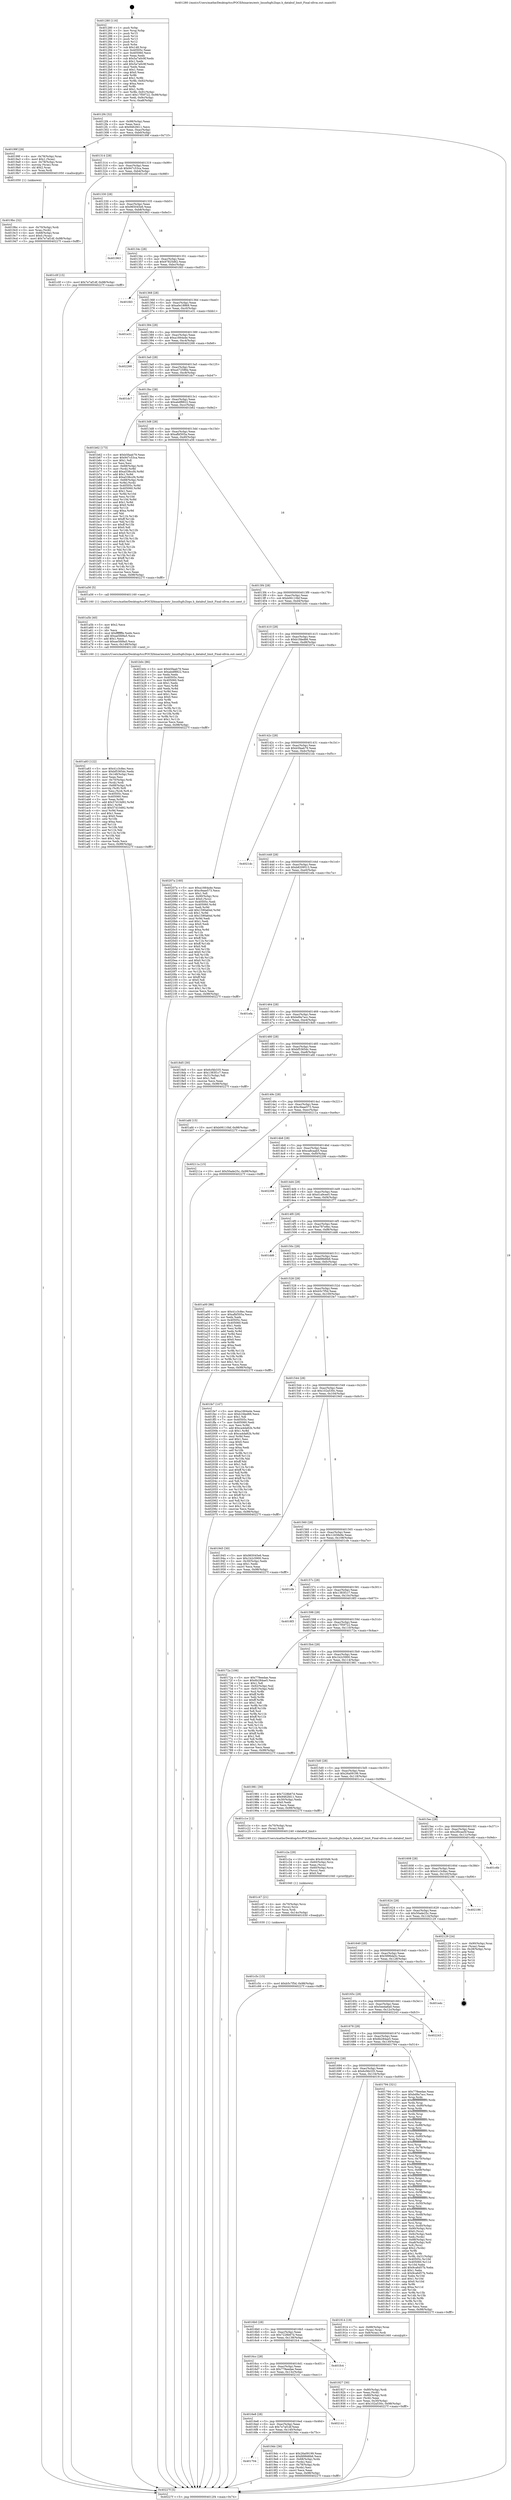 digraph "0x401280" {
  label = "0x401280 (/mnt/c/Users/mathe/Desktop/tcc/POCII/binaries/extr_linuxfsgfs2lops.h_databuf_limit_Final-ollvm.out::main(0))"
  labelloc = "t"
  node[shape=record]

  Entry [label="",width=0.3,height=0.3,shape=circle,fillcolor=black,style=filled]
  "0x4012f4" [label="{
     0x4012f4 [32]\l
     | [instrs]\l
     &nbsp;&nbsp;0x4012f4 \<+6\>: mov -0x98(%rbp),%eax\l
     &nbsp;&nbsp;0x4012fa \<+2\>: mov %eax,%ecx\l
     &nbsp;&nbsp;0x4012fc \<+6\>: sub $0x9462fd11,%ecx\l
     &nbsp;&nbsp;0x401302 \<+6\>: mov %eax,-0xac(%rbp)\l
     &nbsp;&nbsp;0x401308 \<+6\>: mov %ecx,-0xb0(%rbp)\l
     &nbsp;&nbsp;0x40130e \<+6\>: je 000000000040199f \<main+0x71f\>\l
  }"]
  "0x40199f" [label="{
     0x40199f [29]\l
     | [instrs]\l
     &nbsp;&nbsp;0x40199f \<+4\>: mov -0x78(%rbp),%rax\l
     &nbsp;&nbsp;0x4019a3 \<+6\>: movl $0x1,(%rax)\l
     &nbsp;&nbsp;0x4019a9 \<+4\>: mov -0x78(%rbp),%rax\l
     &nbsp;&nbsp;0x4019ad \<+3\>: movslq (%rax),%rax\l
     &nbsp;&nbsp;0x4019b0 \<+4\>: shl $0x2,%rax\l
     &nbsp;&nbsp;0x4019b4 \<+3\>: mov %rax,%rdi\l
     &nbsp;&nbsp;0x4019b7 \<+5\>: call 0000000000401050 \<malloc@plt\>\l
     | [calls]\l
     &nbsp;&nbsp;0x401050 \{1\} (unknown)\l
  }"]
  "0x401314" [label="{
     0x401314 [28]\l
     | [instrs]\l
     &nbsp;&nbsp;0x401314 \<+5\>: jmp 0000000000401319 \<main+0x99\>\l
     &nbsp;&nbsp;0x401319 \<+6\>: mov -0xac(%rbp),%eax\l
     &nbsp;&nbsp;0x40131f \<+5\>: sub $0x947c53ca,%eax\l
     &nbsp;&nbsp;0x401324 \<+6\>: mov %eax,-0xb4(%rbp)\l
     &nbsp;&nbsp;0x40132a \<+6\>: je 0000000000401c0f \<main+0x98f\>\l
  }"]
  Exit [label="",width=0.3,height=0.3,shape=circle,fillcolor=black,style=filled,peripheries=2]
  "0x401c0f" [label="{
     0x401c0f [15]\l
     | [instrs]\l
     &nbsp;&nbsp;0x401c0f \<+10\>: movl $0x7e7af1df,-0x98(%rbp)\l
     &nbsp;&nbsp;0x401c19 \<+5\>: jmp 000000000040227f \<main+0xfff\>\l
  }"]
  "0x401330" [label="{
     0x401330 [28]\l
     | [instrs]\l
     &nbsp;&nbsp;0x401330 \<+5\>: jmp 0000000000401335 \<main+0xb5\>\l
     &nbsp;&nbsp;0x401335 \<+6\>: mov -0xac(%rbp),%eax\l
     &nbsp;&nbsp;0x40133b \<+5\>: sub $0x965045e6,%eax\l
     &nbsp;&nbsp;0x401340 \<+6\>: mov %eax,-0xb8(%rbp)\l
     &nbsp;&nbsp;0x401346 \<+6\>: je 0000000000401963 \<main+0x6e3\>\l
  }"]
  "0x401c5c" [label="{
     0x401c5c [15]\l
     | [instrs]\l
     &nbsp;&nbsp;0x401c5c \<+10\>: movl $0xb5c7f5d,-0x98(%rbp)\l
     &nbsp;&nbsp;0x401c66 \<+5\>: jmp 000000000040227f \<main+0xfff\>\l
  }"]
  "0x401963" [label="{
     0x401963\l
  }", style=dashed]
  "0x40134c" [label="{
     0x40134c [28]\l
     | [instrs]\l
     &nbsp;&nbsp;0x40134c \<+5\>: jmp 0000000000401351 \<main+0xd1\>\l
     &nbsp;&nbsp;0x401351 \<+6\>: mov -0xac(%rbp),%eax\l
     &nbsp;&nbsp;0x401357 \<+5\>: sub $0x97825d62,%eax\l
     &nbsp;&nbsp;0x40135c \<+6\>: mov %eax,-0xbc(%rbp)\l
     &nbsp;&nbsp;0x401362 \<+6\>: je 0000000000401fd3 \<main+0xd53\>\l
  }"]
  "0x401c47" [label="{
     0x401c47 [21]\l
     | [instrs]\l
     &nbsp;&nbsp;0x401c47 \<+4\>: mov -0x70(%rbp),%rcx\l
     &nbsp;&nbsp;0x401c4b \<+3\>: mov (%rcx),%rcx\l
     &nbsp;&nbsp;0x401c4e \<+3\>: mov %rcx,%rdi\l
     &nbsp;&nbsp;0x401c51 \<+6\>: mov %eax,-0x14c(%rbp)\l
     &nbsp;&nbsp;0x401c57 \<+5\>: call 0000000000401030 \<free@plt\>\l
     | [calls]\l
     &nbsp;&nbsp;0x401030 \{1\} (unknown)\l
  }"]
  "0x401fd3" [label="{
     0x401fd3\l
  }", style=dashed]
  "0x401368" [label="{
     0x401368 [28]\l
     | [instrs]\l
     &nbsp;&nbsp;0x401368 \<+5\>: jmp 000000000040136d \<main+0xed\>\l
     &nbsp;&nbsp;0x40136d \<+6\>: mov -0xac(%rbp),%eax\l
     &nbsp;&nbsp;0x401373 \<+5\>: sub $0xa0e18869,%eax\l
     &nbsp;&nbsp;0x401378 \<+6\>: mov %eax,-0xc0(%rbp)\l
     &nbsp;&nbsp;0x40137e \<+6\>: je 0000000000401e31 \<main+0xbb1\>\l
  }"]
  "0x401c2a" [label="{
     0x401c2a [29]\l
     | [instrs]\l
     &nbsp;&nbsp;0x401c2a \<+10\>: movabs $0x4030d6,%rdi\l
     &nbsp;&nbsp;0x401c34 \<+4\>: mov -0x60(%rbp),%rcx\l
     &nbsp;&nbsp;0x401c38 \<+2\>: mov %eax,(%rcx)\l
     &nbsp;&nbsp;0x401c3a \<+4\>: mov -0x60(%rbp),%rcx\l
     &nbsp;&nbsp;0x401c3e \<+2\>: mov (%rcx),%esi\l
     &nbsp;&nbsp;0x401c40 \<+2\>: mov $0x0,%al\l
     &nbsp;&nbsp;0x401c42 \<+5\>: call 0000000000401040 \<printf@plt\>\l
     | [calls]\l
     &nbsp;&nbsp;0x401040 \{1\} (unknown)\l
  }"]
  "0x401e31" [label="{
     0x401e31\l
  }", style=dashed]
  "0x401384" [label="{
     0x401384 [28]\l
     | [instrs]\l
     &nbsp;&nbsp;0x401384 \<+5\>: jmp 0000000000401389 \<main+0x109\>\l
     &nbsp;&nbsp;0x401389 \<+6\>: mov -0xac(%rbp),%eax\l
     &nbsp;&nbsp;0x40138f \<+5\>: sub $0xa1664a4e,%eax\l
     &nbsp;&nbsp;0x401394 \<+6\>: mov %eax,-0xc4(%rbp)\l
     &nbsp;&nbsp;0x40139a \<+6\>: je 0000000000402268 \<main+0xfe8\>\l
  }"]
  "0x401a83" [label="{
     0x401a83 [122]\l
     | [instrs]\l
     &nbsp;&nbsp;0x401a83 \<+5\>: mov $0x41c3c8ec,%ecx\l
     &nbsp;&nbsp;0x401a88 \<+5\>: mov $0xbf5365dc,%edx\l
     &nbsp;&nbsp;0x401a8d \<+6\>: mov -0x148(%rbp),%esi\l
     &nbsp;&nbsp;0x401a93 \<+3\>: imul %eax,%esi\l
     &nbsp;&nbsp;0x401a96 \<+4\>: mov -0x70(%rbp),%rdi\l
     &nbsp;&nbsp;0x401a9a \<+3\>: mov (%rdi),%rdi\l
     &nbsp;&nbsp;0x401a9d \<+4\>: mov -0x68(%rbp),%r8\l
     &nbsp;&nbsp;0x401aa1 \<+3\>: movslq (%r8),%r8\l
     &nbsp;&nbsp;0x401aa4 \<+4\>: mov %esi,(%rdi,%r8,4)\l
     &nbsp;&nbsp;0x401aa8 \<+7\>: mov 0x40505c,%eax\l
     &nbsp;&nbsp;0x401aaf \<+7\>: mov 0x405060,%esi\l
     &nbsp;&nbsp;0x401ab6 \<+3\>: mov %eax,%r9d\l
     &nbsp;&nbsp;0x401ab9 \<+7\>: add $0x57d10d92,%r9d\l
     &nbsp;&nbsp;0x401ac0 \<+4\>: sub $0x1,%r9d\l
     &nbsp;&nbsp;0x401ac4 \<+7\>: sub $0x57d10d92,%r9d\l
     &nbsp;&nbsp;0x401acb \<+4\>: imul %r9d,%eax\l
     &nbsp;&nbsp;0x401acf \<+3\>: and $0x1,%eax\l
     &nbsp;&nbsp;0x401ad2 \<+3\>: cmp $0x0,%eax\l
     &nbsp;&nbsp;0x401ad5 \<+4\>: sete %r10b\l
     &nbsp;&nbsp;0x401ad9 \<+3\>: cmp $0xa,%esi\l
     &nbsp;&nbsp;0x401adc \<+4\>: setl %r11b\l
     &nbsp;&nbsp;0x401ae0 \<+3\>: mov %r10b,%bl\l
     &nbsp;&nbsp;0x401ae3 \<+3\>: and %r11b,%bl\l
     &nbsp;&nbsp;0x401ae6 \<+3\>: xor %r11b,%r10b\l
     &nbsp;&nbsp;0x401ae9 \<+3\>: or %r10b,%bl\l
     &nbsp;&nbsp;0x401aec \<+3\>: test $0x1,%bl\l
     &nbsp;&nbsp;0x401aef \<+3\>: cmovne %edx,%ecx\l
     &nbsp;&nbsp;0x401af2 \<+6\>: mov %ecx,-0x98(%rbp)\l
     &nbsp;&nbsp;0x401af8 \<+5\>: jmp 000000000040227f \<main+0xfff\>\l
  }"]
  "0x402268" [label="{
     0x402268\l
  }", style=dashed]
  "0x4013a0" [label="{
     0x4013a0 [28]\l
     | [instrs]\l
     &nbsp;&nbsp;0x4013a0 \<+5\>: jmp 00000000004013a5 \<main+0x125\>\l
     &nbsp;&nbsp;0x4013a5 \<+6\>: mov -0xac(%rbp),%eax\l
     &nbsp;&nbsp;0x4013ab \<+5\>: sub $0xa472586e,%eax\l
     &nbsp;&nbsp;0x4013b0 \<+6\>: mov %eax,-0xc8(%rbp)\l
     &nbsp;&nbsp;0x4013b6 \<+6\>: je 0000000000401dc7 \<main+0xb47\>\l
  }"]
  "0x401a5b" [label="{
     0x401a5b [40]\l
     | [instrs]\l
     &nbsp;&nbsp;0x401a5b \<+5\>: mov $0x2,%ecx\l
     &nbsp;&nbsp;0x401a60 \<+1\>: cltd\l
     &nbsp;&nbsp;0x401a61 \<+2\>: idiv %ecx\l
     &nbsp;&nbsp;0x401a63 \<+6\>: imul $0xfffffffe,%edx,%ecx\l
     &nbsp;&nbsp;0x401a69 \<+6\>: add $0xae5fd9a5,%ecx\l
     &nbsp;&nbsp;0x401a6f \<+3\>: add $0x1,%ecx\l
     &nbsp;&nbsp;0x401a72 \<+6\>: sub $0xae5fd9a5,%ecx\l
     &nbsp;&nbsp;0x401a78 \<+6\>: mov %ecx,-0x148(%rbp)\l
     &nbsp;&nbsp;0x401a7e \<+5\>: call 0000000000401160 \<next_i\>\l
     | [calls]\l
     &nbsp;&nbsp;0x401160 \{1\} (/mnt/c/Users/mathe/Desktop/tcc/POCII/binaries/extr_linuxfsgfs2lops.h_databuf_limit_Final-ollvm.out::next_i)\l
  }"]
  "0x401dc7" [label="{
     0x401dc7\l
  }", style=dashed]
  "0x4013bc" [label="{
     0x4013bc [28]\l
     | [instrs]\l
     &nbsp;&nbsp;0x4013bc \<+5\>: jmp 00000000004013c1 \<main+0x141\>\l
     &nbsp;&nbsp;0x4013c1 \<+6\>: mov -0xac(%rbp),%eax\l
     &nbsp;&nbsp;0x4013c7 \<+5\>: sub $0xabdf8822,%eax\l
     &nbsp;&nbsp;0x4013cc \<+6\>: mov %eax,-0xcc(%rbp)\l
     &nbsp;&nbsp;0x4013d2 \<+6\>: je 0000000000401b62 \<main+0x8e2\>\l
  }"]
  "0x401704" [label="{
     0x401704\l
  }", style=dashed]
  "0x401b62" [label="{
     0x401b62 [173]\l
     | [instrs]\l
     &nbsp;&nbsp;0x401b62 \<+5\>: mov $0xb5faab79,%eax\l
     &nbsp;&nbsp;0x401b67 \<+5\>: mov $0x947c53ca,%ecx\l
     &nbsp;&nbsp;0x401b6c \<+2\>: mov $0x1,%dl\l
     &nbsp;&nbsp;0x401b6e \<+2\>: xor %esi,%esi\l
     &nbsp;&nbsp;0x401b70 \<+4\>: mov -0x68(%rbp),%rdi\l
     &nbsp;&nbsp;0x401b74 \<+3\>: mov (%rdi),%r8d\l
     &nbsp;&nbsp;0x401b77 \<+7\>: add $0xa538ccf4,%r8d\l
     &nbsp;&nbsp;0x401b7e \<+4\>: add $0x1,%r8d\l
     &nbsp;&nbsp;0x401b82 \<+7\>: sub $0xa538ccf4,%r8d\l
     &nbsp;&nbsp;0x401b89 \<+4\>: mov -0x68(%rbp),%rdi\l
     &nbsp;&nbsp;0x401b8d \<+3\>: mov %r8d,(%rdi)\l
     &nbsp;&nbsp;0x401b90 \<+8\>: mov 0x40505c,%r8d\l
     &nbsp;&nbsp;0x401b98 \<+8\>: mov 0x405060,%r9d\l
     &nbsp;&nbsp;0x401ba0 \<+3\>: sub $0x1,%esi\l
     &nbsp;&nbsp;0x401ba3 \<+3\>: mov %r8d,%r10d\l
     &nbsp;&nbsp;0x401ba6 \<+3\>: add %esi,%r10d\l
     &nbsp;&nbsp;0x401ba9 \<+4\>: imul %r10d,%r8d\l
     &nbsp;&nbsp;0x401bad \<+4\>: and $0x1,%r8d\l
     &nbsp;&nbsp;0x401bb1 \<+4\>: cmp $0x0,%r8d\l
     &nbsp;&nbsp;0x401bb5 \<+4\>: sete %r11b\l
     &nbsp;&nbsp;0x401bb9 \<+4\>: cmp $0xa,%r9d\l
     &nbsp;&nbsp;0x401bbd \<+3\>: setl %bl\l
     &nbsp;&nbsp;0x401bc0 \<+3\>: mov %r11b,%r14b\l
     &nbsp;&nbsp;0x401bc3 \<+4\>: xor $0xff,%r14b\l
     &nbsp;&nbsp;0x401bc7 \<+3\>: mov %bl,%r15b\l
     &nbsp;&nbsp;0x401bca \<+4\>: xor $0xff,%r15b\l
     &nbsp;&nbsp;0x401bce \<+3\>: xor $0x0,%dl\l
     &nbsp;&nbsp;0x401bd1 \<+3\>: mov %r14b,%r12b\l
     &nbsp;&nbsp;0x401bd4 \<+4\>: and $0x0,%r12b\l
     &nbsp;&nbsp;0x401bd8 \<+3\>: and %dl,%r11b\l
     &nbsp;&nbsp;0x401bdb \<+3\>: mov %r15b,%r13b\l
     &nbsp;&nbsp;0x401bde \<+4\>: and $0x0,%r13b\l
     &nbsp;&nbsp;0x401be2 \<+2\>: and %dl,%bl\l
     &nbsp;&nbsp;0x401be4 \<+3\>: or %r11b,%r12b\l
     &nbsp;&nbsp;0x401be7 \<+3\>: or %bl,%r13b\l
     &nbsp;&nbsp;0x401bea \<+3\>: xor %r13b,%r12b\l
     &nbsp;&nbsp;0x401bed \<+3\>: or %r15b,%r14b\l
     &nbsp;&nbsp;0x401bf0 \<+4\>: xor $0xff,%r14b\l
     &nbsp;&nbsp;0x401bf4 \<+3\>: or $0x0,%dl\l
     &nbsp;&nbsp;0x401bf7 \<+3\>: and %dl,%r14b\l
     &nbsp;&nbsp;0x401bfa \<+3\>: or %r14b,%r12b\l
     &nbsp;&nbsp;0x401bfd \<+4\>: test $0x1,%r12b\l
     &nbsp;&nbsp;0x401c01 \<+3\>: cmovne %ecx,%eax\l
     &nbsp;&nbsp;0x401c04 \<+6\>: mov %eax,-0x98(%rbp)\l
     &nbsp;&nbsp;0x401c0a \<+5\>: jmp 000000000040227f \<main+0xfff\>\l
  }"]
  "0x4013d8" [label="{
     0x4013d8 [28]\l
     | [instrs]\l
     &nbsp;&nbsp;0x4013d8 \<+5\>: jmp 00000000004013dd \<main+0x15d\>\l
     &nbsp;&nbsp;0x4013dd \<+6\>: mov -0xac(%rbp),%eax\l
     &nbsp;&nbsp;0x4013e3 \<+5\>: sub $0xafbf305a,%eax\l
     &nbsp;&nbsp;0x4013e8 \<+6\>: mov %eax,-0xd0(%rbp)\l
     &nbsp;&nbsp;0x4013ee \<+6\>: je 0000000000401a56 \<main+0x7d6\>\l
  }"]
  "0x4019dc" [label="{
     0x4019dc [36]\l
     | [instrs]\l
     &nbsp;&nbsp;0x4019dc \<+5\>: mov $0x26a09199,%eax\l
     &nbsp;&nbsp;0x4019e1 \<+5\>: mov $0xfd98d6b6,%ecx\l
     &nbsp;&nbsp;0x4019e6 \<+4\>: mov -0x68(%rbp),%rdx\l
     &nbsp;&nbsp;0x4019ea \<+2\>: mov (%rdx),%esi\l
     &nbsp;&nbsp;0x4019ec \<+4\>: mov -0x78(%rbp),%rdx\l
     &nbsp;&nbsp;0x4019f0 \<+2\>: cmp (%rdx),%esi\l
     &nbsp;&nbsp;0x4019f2 \<+3\>: cmovl %ecx,%eax\l
     &nbsp;&nbsp;0x4019f5 \<+6\>: mov %eax,-0x98(%rbp)\l
     &nbsp;&nbsp;0x4019fb \<+5\>: jmp 000000000040227f \<main+0xfff\>\l
  }"]
  "0x401a56" [label="{
     0x401a56 [5]\l
     | [instrs]\l
     &nbsp;&nbsp;0x401a56 \<+5\>: call 0000000000401160 \<next_i\>\l
     | [calls]\l
     &nbsp;&nbsp;0x401160 \{1\} (/mnt/c/Users/mathe/Desktop/tcc/POCII/binaries/extr_linuxfsgfs2lops.h_databuf_limit_Final-ollvm.out::next_i)\l
  }"]
  "0x4013f4" [label="{
     0x4013f4 [28]\l
     | [instrs]\l
     &nbsp;&nbsp;0x4013f4 \<+5\>: jmp 00000000004013f9 \<main+0x179\>\l
     &nbsp;&nbsp;0x4013f9 \<+6\>: mov -0xac(%rbp),%eax\l
     &nbsp;&nbsp;0x4013ff \<+5\>: sub $0xb06110bf,%eax\l
     &nbsp;&nbsp;0x401404 \<+6\>: mov %eax,-0xd4(%rbp)\l
     &nbsp;&nbsp;0x40140a \<+6\>: je 0000000000401b0c \<main+0x88c\>\l
  }"]
  "0x4016e8" [label="{
     0x4016e8 [28]\l
     | [instrs]\l
     &nbsp;&nbsp;0x4016e8 \<+5\>: jmp 00000000004016ed \<main+0x46d\>\l
     &nbsp;&nbsp;0x4016ed \<+6\>: mov -0xac(%rbp),%eax\l
     &nbsp;&nbsp;0x4016f3 \<+5\>: sub $0x7e7af1df,%eax\l
     &nbsp;&nbsp;0x4016f8 \<+6\>: mov %eax,-0x140(%rbp)\l
     &nbsp;&nbsp;0x4016fe \<+6\>: je 00000000004019dc \<main+0x75c\>\l
  }"]
  "0x401b0c" [label="{
     0x401b0c [86]\l
     | [instrs]\l
     &nbsp;&nbsp;0x401b0c \<+5\>: mov $0xb5faab79,%eax\l
     &nbsp;&nbsp;0x401b11 \<+5\>: mov $0xabdf8822,%ecx\l
     &nbsp;&nbsp;0x401b16 \<+2\>: xor %edx,%edx\l
     &nbsp;&nbsp;0x401b18 \<+7\>: mov 0x40505c,%esi\l
     &nbsp;&nbsp;0x401b1f \<+7\>: mov 0x405060,%edi\l
     &nbsp;&nbsp;0x401b26 \<+3\>: sub $0x1,%edx\l
     &nbsp;&nbsp;0x401b29 \<+3\>: mov %esi,%r8d\l
     &nbsp;&nbsp;0x401b2c \<+3\>: add %edx,%r8d\l
     &nbsp;&nbsp;0x401b2f \<+4\>: imul %r8d,%esi\l
     &nbsp;&nbsp;0x401b33 \<+3\>: and $0x1,%esi\l
     &nbsp;&nbsp;0x401b36 \<+3\>: cmp $0x0,%esi\l
     &nbsp;&nbsp;0x401b39 \<+4\>: sete %r9b\l
     &nbsp;&nbsp;0x401b3d \<+3\>: cmp $0xa,%edi\l
     &nbsp;&nbsp;0x401b40 \<+4\>: setl %r10b\l
     &nbsp;&nbsp;0x401b44 \<+3\>: mov %r9b,%r11b\l
     &nbsp;&nbsp;0x401b47 \<+3\>: and %r10b,%r11b\l
     &nbsp;&nbsp;0x401b4a \<+3\>: xor %r10b,%r9b\l
     &nbsp;&nbsp;0x401b4d \<+3\>: or %r9b,%r11b\l
     &nbsp;&nbsp;0x401b50 \<+4\>: test $0x1,%r11b\l
     &nbsp;&nbsp;0x401b54 \<+3\>: cmovne %ecx,%eax\l
     &nbsp;&nbsp;0x401b57 \<+6\>: mov %eax,-0x98(%rbp)\l
     &nbsp;&nbsp;0x401b5d \<+5\>: jmp 000000000040227f \<main+0xfff\>\l
  }"]
  "0x401410" [label="{
     0x401410 [28]\l
     | [instrs]\l
     &nbsp;&nbsp;0x401410 \<+5\>: jmp 0000000000401415 \<main+0x195\>\l
     &nbsp;&nbsp;0x401415 \<+6\>: mov -0xac(%rbp),%eax\l
     &nbsp;&nbsp;0x40141b \<+5\>: sub $0xb1fded66,%eax\l
     &nbsp;&nbsp;0x401420 \<+6\>: mov %eax,-0xd8(%rbp)\l
     &nbsp;&nbsp;0x401426 \<+6\>: je 000000000040207a \<main+0xdfa\>\l
  }"]
  "0x402141" [label="{
     0x402141\l
  }", style=dashed]
  "0x40207a" [label="{
     0x40207a [160]\l
     | [instrs]\l
     &nbsp;&nbsp;0x40207a \<+5\>: mov $0xa1664a4e,%eax\l
     &nbsp;&nbsp;0x40207f \<+5\>: mov $0xc9aae573,%ecx\l
     &nbsp;&nbsp;0x402084 \<+2\>: mov $0x1,%dl\l
     &nbsp;&nbsp;0x402086 \<+7\>: mov -0x90(%rbp),%rsi\l
     &nbsp;&nbsp;0x40208d \<+6\>: movl $0x0,(%rsi)\l
     &nbsp;&nbsp;0x402093 \<+7\>: mov 0x40505c,%edi\l
     &nbsp;&nbsp;0x40209a \<+8\>: mov 0x405060,%r8d\l
     &nbsp;&nbsp;0x4020a2 \<+3\>: mov %edi,%r9d\l
     &nbsp;&nbsp;0x4020a5 \<+7\>: add $0x1590a64d,%r9d\l
     &nbsp;&nbsp;0x4020ac \<+4\>: sub $0x1,%r9d\l
     &nbsp;&nbsp;0x4020b0 \<+7\>: sub $0x1590a64d,%r9d\l
     &nbsp;&nbsp;0x4020b7 \<+4\>: imul %r9d,%edi\l
     &nbsp;&nbsp;0x4020bb \<+3\>: and $0x1,%edi\l
     &nbsp;&nbsp;0x4020be \<+3\>: cmp $0x0,%edi\l
     &nbsp;&nbsp;0x4020c1 \<+4\>: sete %r10b\l
     &nbsp;&nbsp;0x4020c5 \<+4\>: cmp $0xa,%r8d\l
     &nbsp;&nbsp;0x4020c9 \<+4\>: setl %r11b\l
     &nbsp;&nbsp;0x4020cd \<+3\>: mov %r10b,%bl\l
     &nbsp;&nbsp;0x4020d0 \<+3\>: xor $0xff,%bl\l
     &nbsp;&nbsp;0x4020d3 \<+3\>: mov %r11b,%r14b\l
     &nbsp;&nbsp;0x4020d6 \<+4\>: xor $0xff,%r14b\l
     &nbsp;&nbsp;0x4020da \<+3\>: xor $0x0,%dl\l
     &nbsp;&nbsp;0x4020dd \<+3\>: mov %bl,%r15b\l
     &nbsp;&nbsp;0x4020e0 \<+4\>: and $0x0,%r15b\l
     &nbsp;&nbsp;0x4020e4 \<+3\>: and %dl,%r10b\l
     &nbsp;&nbsp;0x4020e7 \<+3\>: mov %r14b,%r12b\l
     &nbsp;&nbsp;0x4020ea \<+4\>: and $0x0,%r12b\l
     &nbsp;&nbsp;0x4020ee \<+3\>: and %dl,%r11b\l
     &nbsp;&nbsp;0x4020f1 \<+3\>: or %r10b,%r15b\l
     &nbsp;&nbsp;0x4020f4 \<+3\>: or %r11b,%r12b\l
     &nbsp;&nbsp;0x4020f7 \<+3\>: xor %r12b,%r15b\l
     &nbsp;&nbsp;0x4020fa \<+3\>: or %r14b,%bl\l
     &nbsp;&nbsp;0x4020fd \<+3\>: xor $0xff,%bl\l
     &nbsp;&nbsp;0x402100 \<+3\>: or $0x0,%dl\l
     &nbsp;&nbsp;0x402103 \<+2\>: and %dl,%bl\l
     &nbsp;&nbsp;0x402105 \<+3\>: or %bl,%r15b\l
     &nbsp;&nbsp;0x402108 \<+4\>: test $0x1,%r15b\l
     &nbsp;&nbsp;0x40210c \<+3\>: cmovne %ecx,%eax\l
     &nbsp;&nbsp;0x40210f \<+6\>: mov %eax,-0x98(%rbp)\l
     &nbsp;&nbsp;0x402115 \<+5\>: jmp 000000000040227f \<main+0xfff\>\l
  }"]
  "0x40142c" [label="{
     0x40142c [28]\l
     | [instrs]\l
     &nbsp;&nbsp;0x40142c \<+5\>: jmp 0000000000401431 \<main+0x1b1\>\l
     &nbsp;&nbsp;0x401431 \<+6\>: mov -0xac(%rbp),%eax\l
     &nbsp;&nbsp;0x401437 \<+5\>: sub $0xb5faab79,%eax\l
     &nbsp;&nbsp;0x40143c \<+6\>: mov %eax,-0xdc(%rbp)\l
     &nbsp;&nbsp;0x401442 \<+6\>: je 00000000004021dc \<main+0xf5c\>\l
  }"]
  "0x4016cc" [label="{
     0x4016cc [28]\l
     | [instrs]\l
     &nbsp;&nbsp;0x4016cc \<+5\>: jmp 00000000004016d1 \<main+0x451\>\l
     &nbsp;&nbsp;0x4016d1 \<+6\>: mov -0xac(%rbp),%eax\l
     &nbsp;&nbsp;0x4016d7 \<+5\>: sub $0x778eedae,%eax\l
     &nbsp;&nbsp;0x4016dc \<+6\>: mov %eax,-0x13c(%rbp)\l
     &nbsp;&nbsp;0x4016e2 \<+6\>: je 0000000000402141 \<main+0xec1\>\l
  }"]
  "0x4021dc" [label="{
     0x4021dc\l
  }", style=dashed]
  "0x401448" [label="{
     0x401448 [28]\l
     | [instrs]\l
     &nbsp;&nbsp;0x401448 \<+5\>: jmp 000000000040144d \<main+0x1cd\>\l
     &nbsp;&nbsp;0x40144d \<+6\>: mov -0xac(%rbp),%eax\l
     &nbsp;&nbsp;0x401453 \<+5\>: sub $0xb8209513,%eax\l
     &nbsp;&nbsp;0x401458 \<+6\>: mov %eax,-0xe0(%rbp)\l
     &nbsp;&nbsp;0x40145e \<+6\>: je 0000000000401efa \<main+0xc7a\>\l
  }"]
  "0x401fc4" [label="{
     0x401fc4\l
  }", style=dashed]
  "0x401efa" [label="{
     0x401efa\l
  }", style=dashed]
  "0x401464" [label="{
     0x401464 [28]\l
     | [instrs]\l
     &nbsp;&nbsp;0x401464 \<+5\>: jmp 0000000000401469 \<main+0x1e9\>\l
     &nbsp;&nbsp;0x401469 \<+6\>: mov -0xac(%rbp),%eax\l
     &nbsp;&nbsp;0x40146f \<+5\>: sub $0xbd9a7acc,%eax\l
     &nbsp;&nbsp;0x401474 \<+6\>: mov %eax,-0xe4(%rbp)\l
     &nbsp;&nbsp;0x40147a \<+6\>: je 00000000004018d5 \<main+0x655\>\l
  }"]
  "0x4019bc" [label="{
     0x4019bc [32]\l
     | [instrs]\l
     &nbsp;&nbsp;0x4019bc \<+4\>: mov -0x70(%rbp),%rdi\l
     &nbsp;&nbsp;0x4019c0 \<+3\>: mov %rax,(%rdi)\l
     &nbsp;&nbsp;0x4019c3 \<+4\>: mov -0x68(%rbp),%rax\l
     &nbsp;&nbsp;0x4019c7 \<+6\>: movl $0x0,(%rax)\l
     &nbsp;&nbsp;0x4019cd \<+10\>: movl $0x7e7af1df,-0x98(%rbp)\l
     &nbsp;&nbsp;0x4019d7 \<+5\>: jmp 000000000040227f \<main+0xfff\>\l
  }"]
  "0x4018d5" [label="{
     0x4018d5 [30]\l
     | [instrs]\l
     &nbsp;&nbsp;0x4018d5 \<+5\>: mov $0x6cf4b335,%eax\l
     &nbsp;&nbsp;0x4018da \<+5\>: mov $0x1383f1c7,%ecx\l
     &nbsp;&nbsp;0x4018df \<+3\>: mov -0x31(%rbp),%dl\l
     &nbsp;&nbsp;0x4018e2 \<+3\>: test $0x1,%dl\l
     &nbsp;&nbsp;0x4018e5 \<+3\>: cmovne %ecx,%eax\l
     &nbsp;&nbsp;0x4018e8 \<+6\>: mov %eax,-0x98(%rbp)\l
     &nbsp;&nbsp;0x4018ee \<+5\>: jmp 000000000040227f \<main+0xfff\>\l
  }"]
  "0x401480" [label="{
     0x401480 [28]\l
     | [instrs]\l
     &nbsp;&nbsp;0x401480 \<+5\>: jmp 0000000000401485 \<main+0x205\>\l
     &nbsp;&nbsp;0x401485 \<+6\>: mov -0xac(%rbp),%eax\l
     &nbsp;&nbsp;0x40148b \<+5\>: sub $0xbf5365dc,%eax\l
     &nbsp;&nbsp;0x401490 \<+6\>: mov %eax,-0xe8(%rbp)\l
     &nbsp;&nbsp;0x401496 \<+6\>: je 0000000000401afd \<main+0x87d\>\l
  }"]
  "0x401927" [label="{
     0x401927 [30]\l
     | [instrs]\l
     &nbsp;&nbsp;0x401927 \<+4\>: mov -0x80(%rbp),%rdi\l
     &nbsp;&nbsp;0x40192b \<+2\>: mov %eax,(%rdi)\l
     &nbsp;&nbsp;0x40192d \<+4\>: mov -0x80(%rbp),%rdi\l
     &nbsp;&nbsp;0x401931 \<+2\>: mov (%rdi),%eax\l
     &nbsp;&nbsp;0x401933 \<+3\>: mov %eax,-0x30(%rbp)\l
     &nbsp;&nbsp;0x401936 \<+10\>: movl $0x102a530c,-0x98(%rbp)\l
     &nbsp;&nbsp;0x401940 \<+5\>: jmp 000000000040227f \<main+0xfff\>\l
  }"]
  "0x401afd" [label="{
     0x401afd [15]\l
     | [instrs]\l
     &nbsp;&nbsp;0x401afd \<+10\>: movl $0xb06110bf,-0x98(%rbp)\l
     &nbsp;&nbsp;0x401b07 \<+5\>: jmp 000000000040227f \<main+0xfff\>\l
  }"]
  "0x40149c" [label="{
     0x40149c [28]\l
     | [instrs]\l
     &nbsp;&nbsp;0x40149c \<+5\>: jmp 00000000004014a1 \<main+0x221\>\l
     &nbsp;&nbsp;0x4014a1 \<+6\>: mov -0xac(%rbp),%eax\l
     &nbsp;&nbsp;0x4014a7 \<+5\>: sub $0xc9aae573,%eax\l
     &nbsp;&nbsp;0x4014ac \<+6\>: mov %eax,-0xec(%rbp)\l
     &nbsp;&nbsp;0x4014b2 \<+6\>: je 000000000040211a \<main+0xe9a\>\l
  }"]
  "0x4016b0" [label="{
     0x4016b0 [28]\l
     | [instrs]\l
     &nbsp;&nbsp;0x4016b0 \<+5\>: jmp 00000000004016b5 \<main+0x435\>\l
     &nbsp;&nbsp;0x4016b5 \<+6\>: mov -0xac(%rbp),%eax\l
     &nbsp;&nbsp;0x4016bb \<+5\>: sub $0x7228b67d,%eax\l
     &nbsp;&nbsp;0x4016c0 \<+6\>: mov %eax,-0x138(%rbp)\l
     &nbsp;&nbsp;0x4016c6 \<+6\>: je 0000000000401fc4 \<main+0xd44\>\l
  }"]
  "0x40211a" [label="{
     0x40211a [15]\l
     | [instrs]\l
     &nbsp;&nbsp;0x40211a \<+10\>: movl $0x50ade25c,-0x98(%rbp)\l
     &nbsp;&nbsp;0x402124 \<+5\>: jmp 000000000040227f \<main+0xfff\>\l
  }"]
  "0x4014b8" [label="{
     0x4014b8 [28]\l
     | [instrs]\l
     &nbsp;&nbsp;0x4014b8 \<+5\>: jmp 00000000004014bd \<main+0x23d\>\l
     &nbsp;&nbsp;0x4014bd \<+6\>: mov -0xac(%rbp),%eax\l
     &nbsp;&nbsp;0x4014c3 \<+5\>: sub $0xca8caab5,%eax\l
     &nbsp;&nbsp;0x4014c8 \<+6\>: mov %eax,-0xf0(%rbp)\l
     &nbsp;&nbsp;0x4014ce \<+6\>: je 0000000000402206 \<main+0xf86\>\l
  }"]
  "0x401914" [label="{
     0x401914 [19]\l
     | [instrs]\l
     &nbsp;&nbsp;0x401914 \<+7\>: mov -0x88(%rbp),%rax\l
     &nbsp;&nbsp;0x40191b \<+3\>: mov (%rax),%rax\l
     &nbsp;&nbsp;0x40191e \<+4\>: mov 0x8(%rax),%rdi\l
     &nbsp;&nbsp;0x401922 \<+5\>: call 0000000000401060 \<atoi@plt\>\l
     | [calls]\l
     &nbsp;&nbsp;0x401060 \{1\} (unknown)\l
  }"]
  "0x402206" [label="{
     0x402206\l
  }", style=dashed]
  "0x4014d4" [label="{
     0x4014d4 [28]\l
     | [instrs]\l
     &nbsp;&nbsp;0x4014d4 \<+5\>: jmp 00000000004014d9 \<main+0x259\>\l
     &nbsp;&nbsp;0x4014d9 \<+6\>: mov -0xac(%rbp),%eax\l
     &nbsp;&nbsp;0x4014df \<+5\>: sub $0xd1a9cee5,%eax\l
     &nbsp;&nbsp;0x4014e4 \<+6\>: mov %eax,-0xf4(%rbp)\l
     &nbsp;&nbsp;0x4014ea \<+6\>: je 0000000000401f77 \<main+0xcf7\>\l
  }"]
  "0x401694" [label="{
     0x401694 [28]\l
     | [instrs]\l
     &nbsp;&nbsp;0x401694 \<+5\>: jmp 0000000000401699 \<main+0x419\>\l
     &nbsp;&nbsp;0x401699 \<+6\>: mov -0xac(%rbp),%eax\l
     &nbsp;&nbsp;0x40169f \<+5\>: sub $0x6cf4b335,%eax\l
     &nbsp;&nbsp;0x4016a4 \<+6\>: mov %eax,-0x134(%rbp)\l
     &nbsp;&nbsp;0x4016aa \<+6\>: je 0000000000401914 \<main+0x694\>\l
  }"]
  "0x401f77" [label="{
     0x401f77\l
  }", style=dashed]
  "0x4014f0" [label="{
     0x4014f0 [28]\l
     | [instrs]\l
     &nbsp;&nbsp;0x4014f0 \<+5\>: jmp 00000000004014f5 \<main+0x275\>\l
     &nbsp;&nbsp;0x4014f5 \<+6\>: mov -0xac(%rbp),%eax\l
     &nbsp;&nbsp;0x4014fb \<+5\>: sub $0xe787e9ec,%eax\l
     &nbsp;&nbsp;0x401500 \<+6\>: mov %eax,-0xf8(%rbp)\l
     &nbsp;&nbsp;0x401506 \<+6\>: je 0000000000401dd6 \<main+0xb56\>\l
  }"]
  "0x401794" [label="{
     0x401794 [321]\l
     | [instrs]\l
     &nbsp;&nbsp;0x401794 \<+5\>: mov $0x778eedae,%eax\l
     &nbsp;&nbsp;0x401799 \<+5\>: mov $0xbd9a7acc,%ecx\l
     &nbsp;&nbsp;0x40179e \<+3\>: mov %rsp,%rdx\l
     &nbsp;&nbsp;0x4017a1 \<+4\>: add $0xfffffffffffffff0,%rdx\l
     &nbsp;&nbsp;0x4017a5 \<+3\>: mov %rdx,%rsp\l
     &nbsp;&nbsp;0x4017a8 \<+7\>: mov %rdx,-0x90(%rbp)\l
     &nbsp;&nbsp;0x4017af \<+3\>: mov %rsp,%rdx\l
     &nbsp;&nbsp;0x4017b2 \<+4\>: add $0xfffffffffffffff0,%rdx\l
     &nbsp;&nbsp;0x4017b6 \<+3\>: mov %rdx,%rsp\l
     &nbsp;&nbsp;0x4017b9 \<+3\>: mov %rsp,%rsi\l
     &nbsp;&nbsp;0x4017bc \<+4\>: add $0xfffffffffffffff0,%rsi\l
     &nbsp;&nbsp;0x4017c0 \<+3\>: mov %rsi,%rsp\l
     &nbsp;&nbsp;0x4017c3 \<+7\>: mov %rsi,-0x88(%rbp)\l
     &nbsp;&nbsp;0x4017ca \<+3\>: mov %rsp,%rsi\l
     &nbsp;&nbsp;0x4017cd \<+4\>: add $0xfffffffffffffff0,%rsi\l
     &nbsp;&nbsp;0x4017d1 \<+3\>: mov %rsi,%rsp\l
     &nbsp;&nbsp;0x4017d4 \<+4\>: mov %rsi,-0x80(%rbp)\l
     &nbsp;&nbsp;0x4017d8 \<+3\>: mov %rsp,%rsi\l
     &nbsp;&nbsp;0x4017db \<+4\>: add $0xfffffffffffffff0,%rsi\l
     &nbsp;&nbsp;0x4017df \<+3\>: mov %rsi,%rsp\l
     &nbsp;&nbsp;0x4017e2 \<+4\>: mov %rsi,-0x78(%rbp)\l
     &nbsp;&nbsp;0x4017e6 \<+3\>: mov %rsp,%rsi\l
     &nbsp;&nbsp;0x4017e9 \<+4\>: add $0xfffffffffffffff0,%rsi\l
     &nbsp;&nbsp;0x4017ed \<+3\>: mov %rsi,%rsp\l
     &nbsp;&nbsp;0x4017f0 \<+4\>: mov %rsi,-0x70(%rbp)\l
     &nbsp;&nbsp;0x4017f4 \<+3\>: mov %rsp,%rsi\l
     &nbsp;&nbsp;0x4017f7 \<+4\>: add $0xfffffffffffffff0,%rsi\l
     &nbsp;&nbsp;0x4017fb \<+3\>: mov %rsi,%rsp\l
     &nbsp;&nbsp;0x4017fe \<+4\>: mov %rsi,-0x68(%rbp)\l
     &nbsp;&nbsp;0x401802 \<+3\>: mov %rsp,%rsi\l
     &nbsp;&nbsp;0x401805 \<+4\>: add $0xfffffffffffffff0,%rsi\l
     &nbsp;&nbsp;0x401809 \<+3\>: mov %rsi,%rsp\l
     &nbsp;&nbsp;0x40180c \<+4\>: mov %rsi,-0x60(%rbp)\l
     &nbsp;&nbsp;0x401810 \<+3\>: mov %rsp,%rsi\l
     &nbsp;&nbsp;0x401813 \<+4\>: add $0xfffffffffffffff0,%rsi\l
     &nbsp;&nbsp;0x401817 \<+3\>: mov %rsi,%rsp\l
     &nbsp;&nbsp;0x40181a \<+4\>: mov %rsi,-0x58(%rbp)\l
     &nbsp;&nbsp;0x40181e \<+3\>: mov %rsp,%rsi\l
     &nbsp;&nbsp;0x401821 \<+4\>: add $0xfffffffffffffff0,%rsi\l
     &nbsp;&nbsp;0x401825 \<+3\>: mov %rsi,%rsp\l
     &nbsp;&nbsp;0x401828 \<+4\>: mov %rsi,-0x50(%rbp)\l
     &nbsp;&nbsp;0x40182c \<+3\>: mov %rsp,%rsi\l
     &nbsp;&nbsp;0x40182f \<+4\>: add $0xfffffffffffffff0,%rsi\l
     &nbsp;&nbsp;0x401833 \<+3\>: mov %rsi,%rsp\l
     &nbsp;&nbsp;0x401836 \<+4\>: mov %rsi,-0x48(%rbp)\l
     &nbsp;&nbsp;0x40183a \<+3\>: mov %rsp,%rsi\l
     &nbsp;&nbsp;0x40183d \<+4\>: add $0xfffffffffffffff0,%rsi\l
     &nbsp;&nbsp;0x401841 \<+3\>: mov %rsi,%rsp\l
     &nbsp;&nbsp;0x401844 \<+4\>: mov %rsi,-0x40(%rbp)\l
     &nbsp;&nbsp;0x401848 \<+7\>: mov -0x90(%rbp),%rsi\l
     &nbsp;&nbsp;0x40184f \<+6\>: movl $0x0,(%rsi)\l
     &nbsp;&nbsp;0x401855 \<+6\>: mov -0x9c(%rbp),%edi\l
     &nbsp;&nbsp;0x40185b \<+2\>: mov %edi,(%rdx)\l
     &nbsp;&nbsp;0x40185d \<+7\>: mov -0x88(%rbp),%rsi\l
     &nbsp;&nbsp;0x401864 \<+7\>: mov -0xa8(%rbp),%r8\l
     &nbsp;&nbsp;0x40186b \<+3\>: mov %r8,(%rsi)\l
     &nbsp;&nbsp;0x40186e \<+3\>: cmpl $0x2,(%rdx)\l
     &nbsp;&nbsp;0x401871 \<+4\>: setne %r9b\l
     &nbsp;&nbsp;0x401875 \<+4\>: and $0x1,%r9b\l
     &nbsp;&nbsp;0x401879 \<+4\>: mov %r9b,-0x31(%rbp)\l
     &nbsp;&nbsp;0x40187d \<+8\>: mov 0x40505c,%r10d\l
     &nbsp;&nbsp;0x401885 \<+8\>: mov 0x405060,%r11d\l
     &nbsp;&nbsp;0x40188d \<+3\>: mov %r10d,%ebx\l
     &nbsp;&nbsp;0x401890 \<+6\>: add $0x9ca6d57b,%ebx\l
     &nbsp;&nbsp;0x401896 \<+3\>: sub $0x1,%ebx\l
     &nbsp;&nbsp;0x401899 \<+6\>: sub $0x9ca6d57b,%ebx\l
     &nbsp;&nbsp;0x40189f \<+4\>: imul %ebx,%r10d\l
     &nbsp;&nbsp;0x4018a3 \<+4\>: and $0x1,%r10d\l
     &nbsp;&nbsp;0x4018a7 \<+4\>: cmp $0x0,%r10d\l
     &nbsp;&nbsp;0x4018ab \<+4\>: sete %r9b\l
     &nbsp;&nbsp;0x4018af \<+4\>: cmp $0xa,%r11d\l
     &nbsp;&nbsp;0x4018b3 \<+4\>: setl %r14b\l
     &nbsp;&nbsp;0x4018b7 \<+3\>: mov %r9b,%r15b\l
     &nbsp;&nbsp;0x4018ba \<+3\>: and %r14b,%r15b\l
     &nbsp;&nbsp;0x4018bd \<+3\>: xor %r14b,%r9b\l
     &nbsp;&nbsp;0x4018c0 \<+3\>: or %r9b,%r15b\l
     &nbsp;&nbsp;0x4018c3 \<+4\>: test $0x1,%r15b\l
     &nbsp;&nbsp;0x4018c7 \<+3\>: cmovne %ecx,%eax\l
     &nbsp;&nbsp;0x4018ca \<+6\>: mov %eax,-0x98(%rbp)\l
     &nbsp;&nbsp;0x4018d0 \<+5\>: jmp 000000000040227f \<main+0xfff\>\l
  }"]
  "0x401dd6" [label="{
     0x401dd6\l
  }", style=dashed]
  "0x40150c" [label="{
     0x40150c [28]\l
     | [instrs]\l
     &nbsp;&nbsp;0x40150c \<+5\>: jmp 0000000000401511 \<main+0x291\>\l
     &nbsp;&nbsp;0x401511 \<+6\>: mov -0xac(%rbp),%eax\l
     &nbsp;&nbsp;0x401517 \<+5\>: sub $0xfd98d6b6,%eax\l
     &nbsp;&nbsp;0x40151c \<+6\>: mov %eax,-0xfc(%rbp)\l
     &nbsp;&nbsp;0x401522 \<+6\>: je 0000000000401a00 \<main+0x780\>\l
  }"]
  "0x401678" [label="{
     0x401678 [28]\l
     | [instrs]\l
     &nbsp;&nbsp;0x401678 \<+5\>: jmp 000000000040167d \<main+0x3fd\>\l
     &nbsp;&nbsp;0x40167d \<+6\>: mov -0xac(%rbp),%eax\l
     &nbsp;&nbsp;0x401683 \<+5\>: sub $0x6b284ae5,%eax\l
     &nbsp;&nbsp;0x401688 \<+6\>: mov %eax,-0x130(%rbp)\l
     &nbsp;&nbsp;0x40168e \<+6\>: je 0000000000401794 \<main+0x514\>\l
  }"]
  "0x401a00" [label="{
     0x401a00 [86]\l
     | [instrs]\l
     &nbsp;&nbsp;0x401a00 \<+5\>: mov $0x41c3c8ec,%eax\l
     &nbsp;&nbsp;0x401a05 \<+5\>: mov $0xafbf305a,%ecx\l
     &nbsp;&nbsp;0x401a0a \<+2\>: xor %edx,%edx\l
     &nbsp;&nbsp;0x401a0c \<+7\>: mov 0x40505c,%esi\l
     &nbsp;&nbsp;0x401a13 \<+7\>: mov 0x405060,%edi\l
     &nbsp;&nbsp;0x401a1a \<+3\>: sub $0x1,%edx\l
     &nbsp;&nbsp;0x401a1d \<+3\>: mov %esi,%r8d\l
     &nbsp;&nbsp;0x401a20 \<+3\>: add %edx,%r8d\l
     &nbsp;&nbsp;0x401a23 \<+4\>: imul %r8d,%esi\l
     &nbsp;&nbsp;0x401a27 \<+3\>: and $0x1,%esi\l
     &nbsp;&nbsp;0x401a2a \<+3\>: cmp $0x0,%esi\l
     &nbsp;&nbsp;0x401a2d \<+4\>: sete %r9b\l
     &nbsp;&nbsp;0x401a31 \<+3\>: cmp $0xa,%edi\l
     &nbsp;&nbsp;0x401a34 \<+4\>: setl %r10b\l
     &nbsp;&nbsp;0x401a38 \<+3\>: mov %r9b,%r11b\l
     &nbsp;&nbsp;0x401a3b \<+3\>: and %r10b,%r11b\l
     &nbsp;&nbsp;0x401a3e \<+3\>: xor %r10b,%r9b\l
     &nbsp;&nbsp;0x401a41 \<+3\>: or %r9b,%r11b\l
     &nbsp;&nbsp;0x401a44 \<+4\>: test $0x1,%r11b\l
     &nbsp;&nbsp;0x401a48 \<+3\>: cmovne %ecx,%eax\l
     &nbsp;&nbsp;0x401a4b \<+6\>: mov %eax,-0x98(%rbp)\l
     &nbsp;&nbsp;0x401a51 \<+5\>: jmp 000000000040227f \<main+0xfff\>\l
  }"]
  "0x401528" [label="{
     0x401528 [28]\l
     | [instrs]\l
     &nbsp;&nbsp;0x401528 \<+5\>: jmp 000000000040152d \<main+0x2ad\>\l
     &nbsp;&nbsp;0x40152d \<+6\>: mov -0xac(%rbp),%eax\l
     &nbsp;&nbsp;0x401533 \<+5\>: sub $0xb5c7f5d,%eax\l
     &nbsp;&nbsp;0x401538 \<+6\>: mov %eax,-0x100(%rbp)\l
     &nbsp;&nbsp;0x40153e \<+6\>: je 0000000000401fe7 \<main+0xd67\>\l
  }"]
  "0x402243" [label="{
     0x402243\l
  }", style=dashed]
  "0x401fe7" [label="{
     0x401fe7 [147]\l
     | [instrs]\l
     &nbsp;&nbsp;0x401fe7 \<+5\>: mov $0xa1664a4e,%eax\l
     &nbsp;&nbsp;0x401fec \<+5\>: mov $0xb1fded66,%ecx\l
     &nbsp;&nbsp;0x401ff1 \<+2\>: mov $0x1,%dl\l
     &nbsp;&nbsp;0x401ff3 \<+7\>: mov 0x40505c,%esi\l
     &nbsp;&nbsp;0x401ffa \<+7\>: mov 0x405060,%edi\l
     &nbsp;&nbsp;0x402001 \<+3\>: mov %esi,%r8d\l
     &nbsp;&nbsp;0x402004 \<+7\>: add $0xca4da82b,%r8d\l
     &nbsp;&nbsp;0x40200b \<+4\>: sub $0x1,%r8d\l
     &nbsp;&nbsp;0x40200f \<+7\>: sub $0xca4da82b,%r8d\l
     &nbsp;&nbsp;0x402016 \<+4\>: imul %r8d,%esi\l
     &nbsp;&nbsp;0x40201a \<+3\>: and $0x1,%esi\l
     &nbsp;&nbsp;0x40201d \<+3\>: cmp $0x0,%esi\l
     &nbsp;&nbsp;0x402020 \<+4\>: sete %r9b\l
     &nbsp;&nbsp;0x402024 \<+3\>: cmp $0xa,%edi\l
     &nbsp;&nbsp;0x402027 \<+4\>: setl %r10b\l
     &nbsp;&nbsp;0x40202b \<+3\>: mov %r9b,%r11b\l
     &nbsp;&nbsp;0x40202e \<+4\>: xor $0xff,%r11b\l
     &nbsp;&nbsp;0x402032 \<+3\>: mov %r10b,%bl\l
     &nbsp;&nbsp;0x402035 \<+3\>: xor $0xff,%bl\l
     &nbsp;&nbsp;0x402038 \<+3\>: xor $0x1,%dl\l
     &nbsp;&nbsp;0x40203b \<+3\>: mov %r11b,%r14b\l
     &nbsp;&nbsp;0x40203e \<+4\>: and $0xff,%r14b\l
     &nbsp;&nbsp;0x402042 \<+3\>: and %dl,%r9b\l
     &nbsp;&nbsp;0x402045 \<+3\>: mov %bl,%r15b\l
     &nbsp;&nbsp;0x402048 \<+4\>: and $0xff,%r15b\l
     &nbsp;&nbsp;0x40204c \<+3\>: and %dl,%r10b\l
     &nbsp;&nbsp;0x40204f \<+3\>: or %r9b,%r14b\l
     &nbsp;&nbsp;0x402052 \<+3\>: or %r10b,%r15b\l
     &nbsp;&nbsp;0x402055 \<+3\>: xor %r15b,%r14b\l
     &nbsp;&nbsp;0x402058 \<+3\>: or %bl,%r11b\l
     &nbsp;&nbsp;0x40205b \<+4\>: xor $0xff,%r11b\l
     &nbsp;&nbsp;0x40205f \<+3\>: or $0x1,%dl\l
     &nbsp;&nbsp;0x402062 \<+3\>: and %dl,%r11b\l
     &nbsp;&nbsp;0x402065 \<+3\>: or %r11b,%r14b\l
     &nbsp;&nbsp;0x402068 \<+4\>: test $0x1,%r14b\l
     &nbsp;&nbsp;0x40206c \<+3\>: cmovne %ecx,%eax\l
     &nbsp;&nbsp;0x40206f \<+6\>: mov %eax,-0x98(%rbp)\l
     &nbsp;&nbsp;0x402075 \<+5\>: jmp 000000000040227f \<main+0xfff\>\l
  }"]
  "0x401544" [label="{
     0x401544 [28]\l
     | [instrs]\l
     &nbsp;&nbsp;0x401544 \<+5\>: jmp 0000000000401549 \<main+0x2c9\>\l
     &nbsp;&nbsp;0x401549 \<+6\>: mov -0xac(%rbp),%eax\l
     &nbsp;&nbsp;0x40154f \<+5\>: sub $0x102a530c,%eax\l
     &nbsp;&nbsp;0x401554 \<+6\>: mov %eax,-0x104(%rbp)\l
     &nbsp;&nbsp;0x40155a \<+6\>: je 0000000000401945 \<main+0x6c5\>\l
  }"]
  "0x40165c" [label="{
     0x40165c [28]\l
     | [instrs]\l
     &nbsp;&nbsp;0x40165c \<+5\>: jmp 0000000000401661 \<main+0x3e1\>\l
     &nbsp;&nbsp;0x401661 \<+6\>: mov -0xac(%rbp),%eax\l
     &nbsp;&nbsp;0x401667 \<+5\>: sub $0x5eeda6a0,%eax\l
     &nbsp;&nbsp;0x40166c \<+6\>: mov %eax,-0x12c(%rbp)\l
     &nbsp;&nbsp;0x401672 \<+6\>: je 0000000000402243 \<main+0xfc3\>\l
  }"]
  "0x401945" [label="{
     0x401945 [30]\l
     | [instrs]\l
     &nbsp;&nbsp;0x401945 \<+5\>: mov $0x965045e6,%eax\l
     &nbsp;&nbsp;0x40194a \<+5\>: mov $0x1b2c5900,%ecx\l
     &nbsp;&nbsp;0x40194f \<+3\>: mov -0x30(%rbp),%edx\l
     &nbsp;&nbsp;0x401952 \<+3\>: cmp $0x1,%edx\l
     &nbsp;&nbsp;0x401955 \<+3\>: cmovl %ecx,%eax\l
     &nbsp;&nbsp;0x401958 \<+6\>: mov %eax,-0x98(%rbp)\l
     &nbsp;&nbsp;0x40195e \<+5\>: jmp 000000000040227f \<main+0xfff\>\l
  }"]
  "0x401560" [label="{
     0x401560 [28]\l
     | [instrs]\l
     &nbsp;&nbsp;0x401560 \<+5\>: jmp 0000000000401565 \<main+0x2e5\>\l
     &nbsp;&nbsp;0x401565 \<+6\>: mov -0xac(%rbp),%eax\l
     &nbsp;&nbsp;0x40156b \<+5\>: sub $0x12458e9e,%eax\l
     &nbsp;&nbsp;0x401570 \<+6\>: mov %eax,-0x108(%rbp)\l
     &nbsp;&nbsp;0x401576 \<+6\>: je 0000000000401cfe \<main+0xa7e\>\l
  }"]
  "0x401edc" [label="{
     0x401edc\l
  }", style=dashed]
  "0x401cfe" [label="{
     0x401cfe\l
  }", style=dashed]
  "0x40157c" [label="{
     0x40157c [28]\l
     | [instrs]\l
     &nbsp;&nbsp;0x40157c \<+5\>: jmp 0000000000401581 \<main+0x301\>\l
     &nbsp;&nbsp;0x401581 \<+6\>: mov -0xac(%rbp),%eax\l
     &nbsp;&nbsp;0x401587 \<+5\>: sub $0x1383f1c7,%eax\l
     &nbsp;&nbsp;0x40158c \<+6\>: mov %eax,-0x10c(%rbp)\l
     &nbsp;&nbsp;0x401592 \<+6\>: je 00000000004018f3 \<main+0x673\>\l
  }"]
  "0x401640" [label="{
     0x401640 [28]\l
     | [instrs]\l
     &nbsp;&nbsp;0x401640 \<+5\>: jmp 0000000000401645 \<main+0x3c5\>\l
     &nbsp;&nbsp;0x401645 \<+6\>: mov -0xac(%rbp),%eax\l
     &nbsp;&nbsp;0x40164b \<+5\>: sub $0x5896da5c,%eax\l
     &nbsp;&nbsp;0x401650 \<+6\>: mov %eax,-0x128(%rbp)\l
     &nbsp;&nbsp;0x401656 \<+6\>: je 0000000000401edc \<main+0xc5c\>\l
  }"]
  "0x4018f3" [label="{
     0x4018f3\l
  }", style=dashed]
  "0x401598" [label="{
     0x401598 [28]\l
     | [instrs]\l
     &nbsp;&nbsp;0x401598 \<+5\>: jmp 000000000040159d \<main+0x31d\>\l
     &nbsp;&nbsp;0x40159d \<+6\>: mov -0xac(%rbp),%eax\l
     &nbsp;&nbsp;0x4015a3 \<+5\>: sub $0x17f59722,%eax\l
     &nbsp;&nbsp;0x4015a8 \<+6\>: mov %eax,-0x110(%rbp)\l
     &nbsp;&nbsp;0x4015ae \<+6\>: je 000000000040172a \<main+0x4aa\>\l
  }"]
  "0x402129" [label="{
     0x402129 [24]\l
     | [instrs]\l
     &nbsp;&nbsp;0x402129 \<+7\>: mov -0x90(%rbp),%rax\l
     &nbsp;&nbsp;0x402130 \<+2\>: mov (%rax),%eax\l
     &nbsp;&nbsp;0x402132 \<+4\>: lea -0x28(%rbp),%rsp\l
     &nbsp;&nbsp;0x402136 \<+1\>: pop %rbx\l
     &nbsp;&nbsp;0x402137 \<+2\>: pop %r12\l
     &nbsp;&nbsp;0x402139 \<+2\>: pop %r13\l
     &nbsp;&nbsp;0x40213b \<+2\>: pop %r14\l
     &nbsp;&nbsp;0x40213d \<+2\>: pop %r15\l
     &nbsp;&nbsp;0x40213f \<+1\>: pop %rbp\l
     &nbsp;&nbsp;0x402140 \<+1\>: ret\l
  }"]
  "0x40172a" [label="{
     0x40172a [106]\l
     | [instrs]\l
     &nbsp;&nbsp;0x40172a \<+5\>: mov $0x778eedae,%eax\l
     &nbsp;&nbsp;0x40172f \<+5\>: mov $0x6b284ae5,%ecx\l
     &nbsp;&nbsp;0x401734 \<+2\>: mov $0x1,%dl\l
     &nbsp;&nbsp;0x401736 \<+7\>: mov -0x92(%rbp),%sil\l
     &nbsp;&nbsp;0x40173d \<+7\>: mov -0x91(%rbp),%dil\l
     &nbsp;&nbsp;0x401744 \<+3\>: mov %sil,%r8b\l
     &nbsp;&nbsp;0x401747 \<+4\>: xor $0xff,%r8b\l
     &nbsp;&nbsp;0x40174b \<+3\>: mov %dil,%r9b\l
     &nbsp;&nbsp;0x40174e \<+4\>: xor $0xff,%r9b\l
     &nbsp;&nbsp;0x401752 \<+3\>: xor $0x1,%dl\l
     &nbsp;&nbsp;0x401755 \<+3\>: mov %r8b,%r10b\l
     &nbsp;&nbsp;0x401758 \<+4\>: and $0xff,%r10b\l
     &nbsp;&nbsp;0x40175c \<+3\>: and %dl,%sil\l
     &nbsp;&nbsp;0x40175f \<+3\>: mov %r9b,%r11b\l
     &nbsp;&nbsp;0x401762 \<+4\>: and $0xff,%r11b\l
     &nbsp;&nbsp;0x401766 \<+3\>: and %dl,%dil\l
     &nbsp;&nbsp;0x401769 \<+3\>: or %sil,%r10b\l
     &nbsp;&nbsp;0x40176c \<+3\>: or %dil,%r11b\l
     &nbsp;&nbsp;0x40176f \<+3\>: xor %r11b,%r10b\l
     &nbsp;&nbsp;0x401772 \<+3\>: or %r9b,%r8b\l
     &nbsp;&nbsp;0x401775 \<+4\>: xor $0xff,%r8b\l
     &nbsp;&nbsp;0x401779 \<+3\>: or $0x1,%dl\l
     &nbsp;&nbsp;0x40177c \<+3\>: and %dl,%r8b\l
     &nbsp;&nbsp;0x40177f \<+3\>: or %r8b,%r10b\l
     &nbsp;&nbsp;0x401782 \<+4\>: test $0x1,%r10b\l
     &nbsp;&nbsp;0x401786 \<+3\>: cmovne %ecx,%eax\l
     &nbsp;&nbsp;0x401789 \<+6\>: mov %eax,-0x98(%rbp)\l
     &nbsp;&nbsp;0x40178f \<+5\>: jmp 000000000040227f \<main+0xfff\>\l
  }"]
  "0x4015b4" [label="{
     0x4015b4 [28]\l
     | [instrs]\l
     &nbsp;&nbsp;0x4015b4 \<+5\>: jmp 00000000004015b9 \<main+0x339\>\l
     &nbsp;&nbsp;0x4015b9 \<+6\>: mov -0xac(%rbp),%eax\l
     &nbsp;&nbsp;0x4015bf \<+5\>: sub $0x1b2c5900,%eax\l
     &nbsp;&nbsp;0x4015c4 \<+6\>: mov %eax,-0x114(%rbp)\l
     &nbsp;&nbsp;0x4015ca \<+6\>: je 0000000000401981 \<main+0x701\>\l
  }"]
  "0x40227f" [label="{
     0x40227f [5]\l
     | [instrs]\l
     &nbsp;&nbsp;0x40227f \<+5\>: jmp 00000000004012f4 \<main+0x74\>\l
  }"]
  "0x401280" [label="{
     0x401280 [116]\l
     | [instrs]\l
     &nbsp;&nbsp;0x401280 \<+1\>: push %rbp\l
     &nbsp;&nbsp;0x401281 \<+3\>: mov %rsp,%rbp\l
     &nbsp;&nbsp;0x401284 \<+2\>: push %r15\l
     &nbsp;&nbsp;0x401286 \<+2\>: push %r14\l
     &nbsp;&nbsp;0x401288 \<+2\>: push %r13\l
     &nbsp;&nbsp;0x40128a \<+2\>: push %r12\l
     &nbsp;&nbsp;0x40128c \<+1\>: push %rbx\l
     &nbsp;&nbsp;0x40128d \<+7\>: sub $0x148,%rsp\l
     &nbsp;&nbsp;0x401294 \<+7\>: mov 0x40505c,%eax\l
     &nbsp;&nbsp;0x40129b \<+7\>: mov 0x405060,%ecx\l
     &nbsp;&nbsp;0x4012a2 \<+2\>: mov %eax,%edx\l
     &nbsp;&nbsp;0x4012a4 \<+6\>: sub $0x5a7a0c9f,%edx\l
     &nbsp;&nbsp;0x4012aa \<+3\>: sub $0x1,%edx\l
     &nbsp;&nbsp;0x4012ad \<+6\>: add $0x5a7a0c9f,%edx\l
     &nbsp;&nbsp;0x4012b3 \<+3\>: imul %edx,%eax\l
     &nbsp;&nbsp;0x4012b6 \<+3\>: and $0x1,%eax\l
     &nbsp;&nbsp;0x4012b9 \<+3\>: cmp $0x0,%eax\l
     &nbsp;&nbsp;0x4012bc \<+4\>: sete %r8b\l
     &nbsp;&nbsp;0x4012c0 \<+4\>: and $0x1,%r8b\l
     &nbsp;&nbsp;0x4012c4 \<+7\>: mov %r8b,-0x92(%rbp)\l
     &nbsp;&nbsp;0x4012cb \<+3\>: cmp $0xa,%ecx\l
     &nbsp;&nbsp;0x4012ce \<+4\>: setl %r8b\l
     &nbsp;&nbsp;0x4012d2 \<+4\>: and $0x1,%r8b\l
     &nbsp;&nbsp;0x4012d6 \<+7\>: mov %r8b,-0x91(%rbp)\l
     &nbsp;&nbsp;0x4012dd \<+10\>: movl $0x17f59722,-0x98(%rbp)\l
     &nbsp;&nbsp;0x4012e7 \<+6\>: mov %edi,-0x9c(%rbp)\l
     &nbsp;&nbsp;0x4012ed \<+7\>: mov %rsi,-0xa8(%rbp)\l
  }"]
  "0x401624" [label="{
     0x401624 [28]\l
     | [instrs]\l
     &nbsp;&nbsp;0x401624 \<+5\>: jmp 0000000000401629 \<main+0x3a9\>\l
     &nbsp;&nbsp;0x401629 \<+6\>: mov -0xac(%rbp),%eax\l
     &nbsp;&nbsp;0x40162f \<+5\>: sub $0x50ade25c,%eax\l
     &nbsp;&nbsp;0x401634 \<+6\>: mov %eax,-0x124(%rbp)\l
     &nbsp;&nbsp;0x40163a \<+6\>: je 0000000000402129 \<main+0xea9\>\l
  }"]
  "0x401981" [label="{
     0x401981 [30]\l
     | [instrs]\l
     &nbsp;&nbsp;0x401981 \<+5\>: mov $0x7228b67d,%eax\l
     &nbsp;&nbsp;0x401986 \<+5\>: mov $0x9462fd11,%ecx\l
     &nbsp;&nbsp;0x40198b \<+3\>: mov -0x30(%rbp),%edx\l
     &nbsp;&nbsp;0x40198e \<+3\>: cmp $0x0,%edx\l
     &nbsp;&nbsp;0x401991 \<+3\>: cmove %ecx,%eax\l
     &nbsp;&nbsp;0x401994 \<+6\>: mov %eax,-0x98(%rbp)\l
     &nbsp;&nbsp;0x40199a \<+5\>: jmp 000000000040227f \<main+0xfff\>\l
  }"]
  "0x4015d0" [label="{
     0x4015d0 [28]\l
     | [instrs]\l
     &nbsp;&nbsp;0x4015d0 \<+5\>: jmp 00000000004015d5 \<main+0x355\>\l
     &nbsp;&nbsp;0x4015d5 \<+6\>: mov -0xac(%rbp),%eax\l
     &nbsp;&nbsp;0x4015db \<+5\>: sub $0x26a09199,%eax\l
     &nbsp;&nbsp;0x4015e0 \<+6\>: mov %eax,-0x118(%rbp)\l
     &nbsp;&nbsp;0x4015e6 \<+6\>: je 0000000000401c1e \<main+0x99e\>\l
  }"]
  "0x402186" [label="{
     0x402186\l
  }", style=dashed]
  "0x401c1e" [label="{
     0x401c1e [12]\l
     | [instrs]\l
     &nbsp;&nbsp;0x401c1e \<+4\>: mov -0x70(%rbp),%rax\l
     &nbsp;&nbsp;0x401c22 \<+3\>: mov (%rax),%rdi\l
     &nbsp;&nbsp;0x401c25 \<+5\>: call 0000000000401240 \<databuf_limit\>\l
     | [calls]\l
     &nbsp;&nbsp;0x401240 \{1\} (/mnt/c/Users/mathe/Desktop/tcc/POCII/binaries/extr_linuxfsgfs2lops.h_databuf_limit_Final-ollvm.out::databuf_limit)\l
  }"]
  "0x4015ec" [label="{
     0x4015ec [28]\l
     | [instrs]\l
     &nbsp;&nbsp;0x4015ec \<+5\>: jmp 00000000004015f1 \<main+0x371\>\l
     &nbsp;&nbsp;0x4015f1 \<+6\>: mov -0xac(%rbp),%eax\l
     &nbsp;&nbsp;0x4015f7 \<+5\>: sub $0x2f0cee5f,%eax\l
     &nbsp;&nbsp;0x4015fc \<+6\>: mov %eax,-0x11c(%rbp)\l
     &nbsp;&nbsp;0x401602 \<+6\>: je 0000000000401c6b \<main+0x9eb\>\l
  }"]
  "0x401608" [label="{
     0x401608 [28]\l
     | [instrs]\l
     &nbsp;&nbsp;0x401608 \<+5\>: jmp 000000000040160d \<main+0x38d\>\l
     &nbsp;&nbsp;0x40160d \<+6\>: mov -0xac(%rbp),%eax\l
     &nbsp;&nbsp;0x401613 \<+5\>: sub $0x41c3c8ec,%eax\l
     &nbsp;&nbsp;0x401618 \<+6\>: mov %eax,-0x120(%rbp)\l
     &nbsp;&nbsp;0x40161e \<+6\>: je 0000000000402186 \<main+0xf06\>\l
  }"]
  "0x401c6b" [label="{
     0x401c6b\l
  }", style=dashed]
  Entry -> "0x401280" [label=" 1"]
  "0x4012f4" -> "0x40199f" [label=" 1"]
  "0x4012f4" -> "0x401314" [label=" 19"]
  "0x402129" -> Exit [label=" 1"]
  "0x401314" -> "0x401c0f" [label=" 1"]
  "0x401314" -> "0x401330" [label=" 18"]
  "0x40211a" -> "0x40227f" [label=" 1"]
  "0x401330" -> "0x401963" [label=" 0"]
  "0x401330" -> "0x40134c" [label=" 18"]
  "0x40207a" -> "0x40227f" [label=" 1"]
  "0x40134c" -> "0x401fd3" [label=" 0"]
  "0x40134c" -> "0x401368" [label=" 18"]
  "0x401fe7" -> "0x40227f" [label=" 1"]
  "0x401368" -> "0x401e31" [label=" 0"]
  "0x401368" -> "0x401384" [label=" 18"]
  "0x401c5c" -> "0x40227f" [label=" 1"]
  "0x401384" -> "0x402268" [label=" 0"]
  "0x401384" -> "0x4013a0" [label=" 18"]
  "0x401c47" -> "0x401c5c" [label=" 1"]
  "0x4013a0" -> "0x401dc7" [label=" 0"]
  "0x4013a0" -> "0x4013bc" [label=" 18"]
  "0x401c2a" -> "0x401c47" [label=" 1"]
  "0x4013bc" -> "0x401b62" [label=" 1"]
  "0x4013bc" -> "0x4013d8" [label=" 17"]
  "0x401c1e" -> "0x401c2a" [label=" 1"]
  "0x4013d8" -> "0x401a56" [label=" 1"]
  "0x4013d8" -> "0x4013f4" [label=" 16"]
  "0x401c0f" -> "0x40227f" [label=" 1"]
  "0x4013f4" -> "0x401b0c" [label=" 1"]
  "0x4013f4" -> "0x401410" [label=" 15"]
  "0x401b0c" -> "0x40227f" [label=" 1"]
  "0x401410" -> "0x40207a" [label=" 1"]
  "0x401410" -> "0x40142c" [label=" 14"]
  "0x401afd" -> "0x40227f" [label=" 1"]
  "0x40142c" -> "0x4021dc" [label=" 0"]
  "0x40142c" -> "0x401448" [label=" 14"]
  "0x401a5b" -> "0x401a83" [label=" 1"]
  "0x401448" -> "0x401efa" [label=" 0"]
  "0x401448" -> "0x401464" [label=" 14"]
  "0x401a56" -> "0x401a5b" [label=" 1"]
  "0x401464" -> "0x4018d5" [label=" 1"]
  "0x401464" -> "0x401480" [label=" 13"]
  "0x4019dc" -> "0x40227f" [label=" 2"]
  "0x401480" -> "0x401afd" [label=" 1"]
  "0x401480" -> "0x40149c" [label=" 12"]
  "0x4016e8" -> "0x401704" [label=" 0"]
  "0x40149c" -> "0x40211a" [label=" 1"]
  "0x40149c" -> "0x4014b8" [label=" 11"]
  "0x4016e8" -> "0x4019dc" [label=" 2"]
  "0x4014b8" -> "0x402206" [label=" 0"]
  "0x4014b8" -> "0x4014d4" [label=" 11"]
  "0x401b62" -> "0x40227f" [label=" 1"]
  "0x4014d4" -> "0x401f77" [label=" 0"]
  "0x4014d4" -> "0x4014f0" [label=" 11"]
  "0x401a83" -> "0x40227f" [label=" 1"]
  "0x4014f0" -> "0x401dd6" [label=" 0"]
  "0x4014f0" -> "0x40150c" [label=" 11"]
  "0x4016b0" -> "0x4016cc" [label=" 2"]
  "0x40150c" -> "0x401a00" [label=" 1"]
  "0x40150c" -> "0x401528" [label=" 10"]
  "0x401a00" -> "0x40227f" [label=" 1"]
  "0x401528" -> "0x401fe7" [label=" 1"]
  "0x401528" -> "0x401544" [label=" 9"]
  "0x4019bc" -> "0x40227f" [label=" 1"]
  "0x401544" -> "0x401945" [label=" 1"]
  "0x401544" -> "0x401560" [label=" 8"]
  "0x401981" -> "0x40227f" [label=" 1"]
  "0x401560" -> "0x401cfe" [label=" 0"]
  "0x401560" -> "0x40157c" [label=" 8"]
  "0x401945" -> "0x40227f" [label=" 1"]
  "0x40157c" -> "0x4018f3" [label=" 0"]
  "0x40157c" -> "0x401598" [label=" 8"]
  "0x401914" -> "0x401927" [label=" 1"]
  "0x401598" -> "0x40172a" [label=" 1"]
  "0x401598" -> "0x4015b4" [label=" 7"]
  "0x40172a" -> "0x40227f" [label=" 1"]
  "0x401280" -> "0x4012f4" [label=" 1"]
  "0x40227f" -> "0x4012f4" [label=" 19"]
  "0x401694" -> "0x4016b0" [label=" 2"]
  "0x4015b4" -> "0x401981" [label=" 1"]
  "0x4015b4" -> "0x4015d0" [label=" 6"]
  "0x4016cc" -> "0x4016e8" [label=" 2"]
  "0x4015d0" -> "0x401c1e" [label=" 1"]
  "0x4015d0" -> "0x4015ec" [label=" 5"]
  "0x4018d5" -> "0x40227f" [label=" 1"]
  "0x4015ec" -> "0x401c6b" [label=" 0"]
  "0x4015ec" -> "0x401608" [label=" 5"]
  "0x401794" -> "0x40227f" [label=" 1"]
  "0x401608" -> "0x402186" [label=" 0"]
  "0x401608" -> "0x401624" [label=" 5"]
  "0x401694" -> "0x401914" [label=" 1"]
  "0x401624" -> "0x402129" [label=" 1"]
  "0x401624" -> "0x401640" [label=" 4"]
  "0x401927" -> "0x40227f" [label=" 1"]
  "0x401640" -> "0x401edc" [label=" 0"]
  "0x401640" -> "0x40165c" [label=" 4"]
  "0x40199f" -> "0x4019bc" [label=" 1"]
  "0x40165c" -> "0x402243" [label=" 0"]
  "0x40165c" -> "0x401678" [label=" 4"]
  "0x4016b0" -> "0x401fc4" [label=" 0"]
  "0x401678" -> "0x401794" [label=" 1"]
  "0x401678" -> "0x401694" [label=" 3"]
  "0x4016cc" -> "0x402141" [label=" 0"]
}
